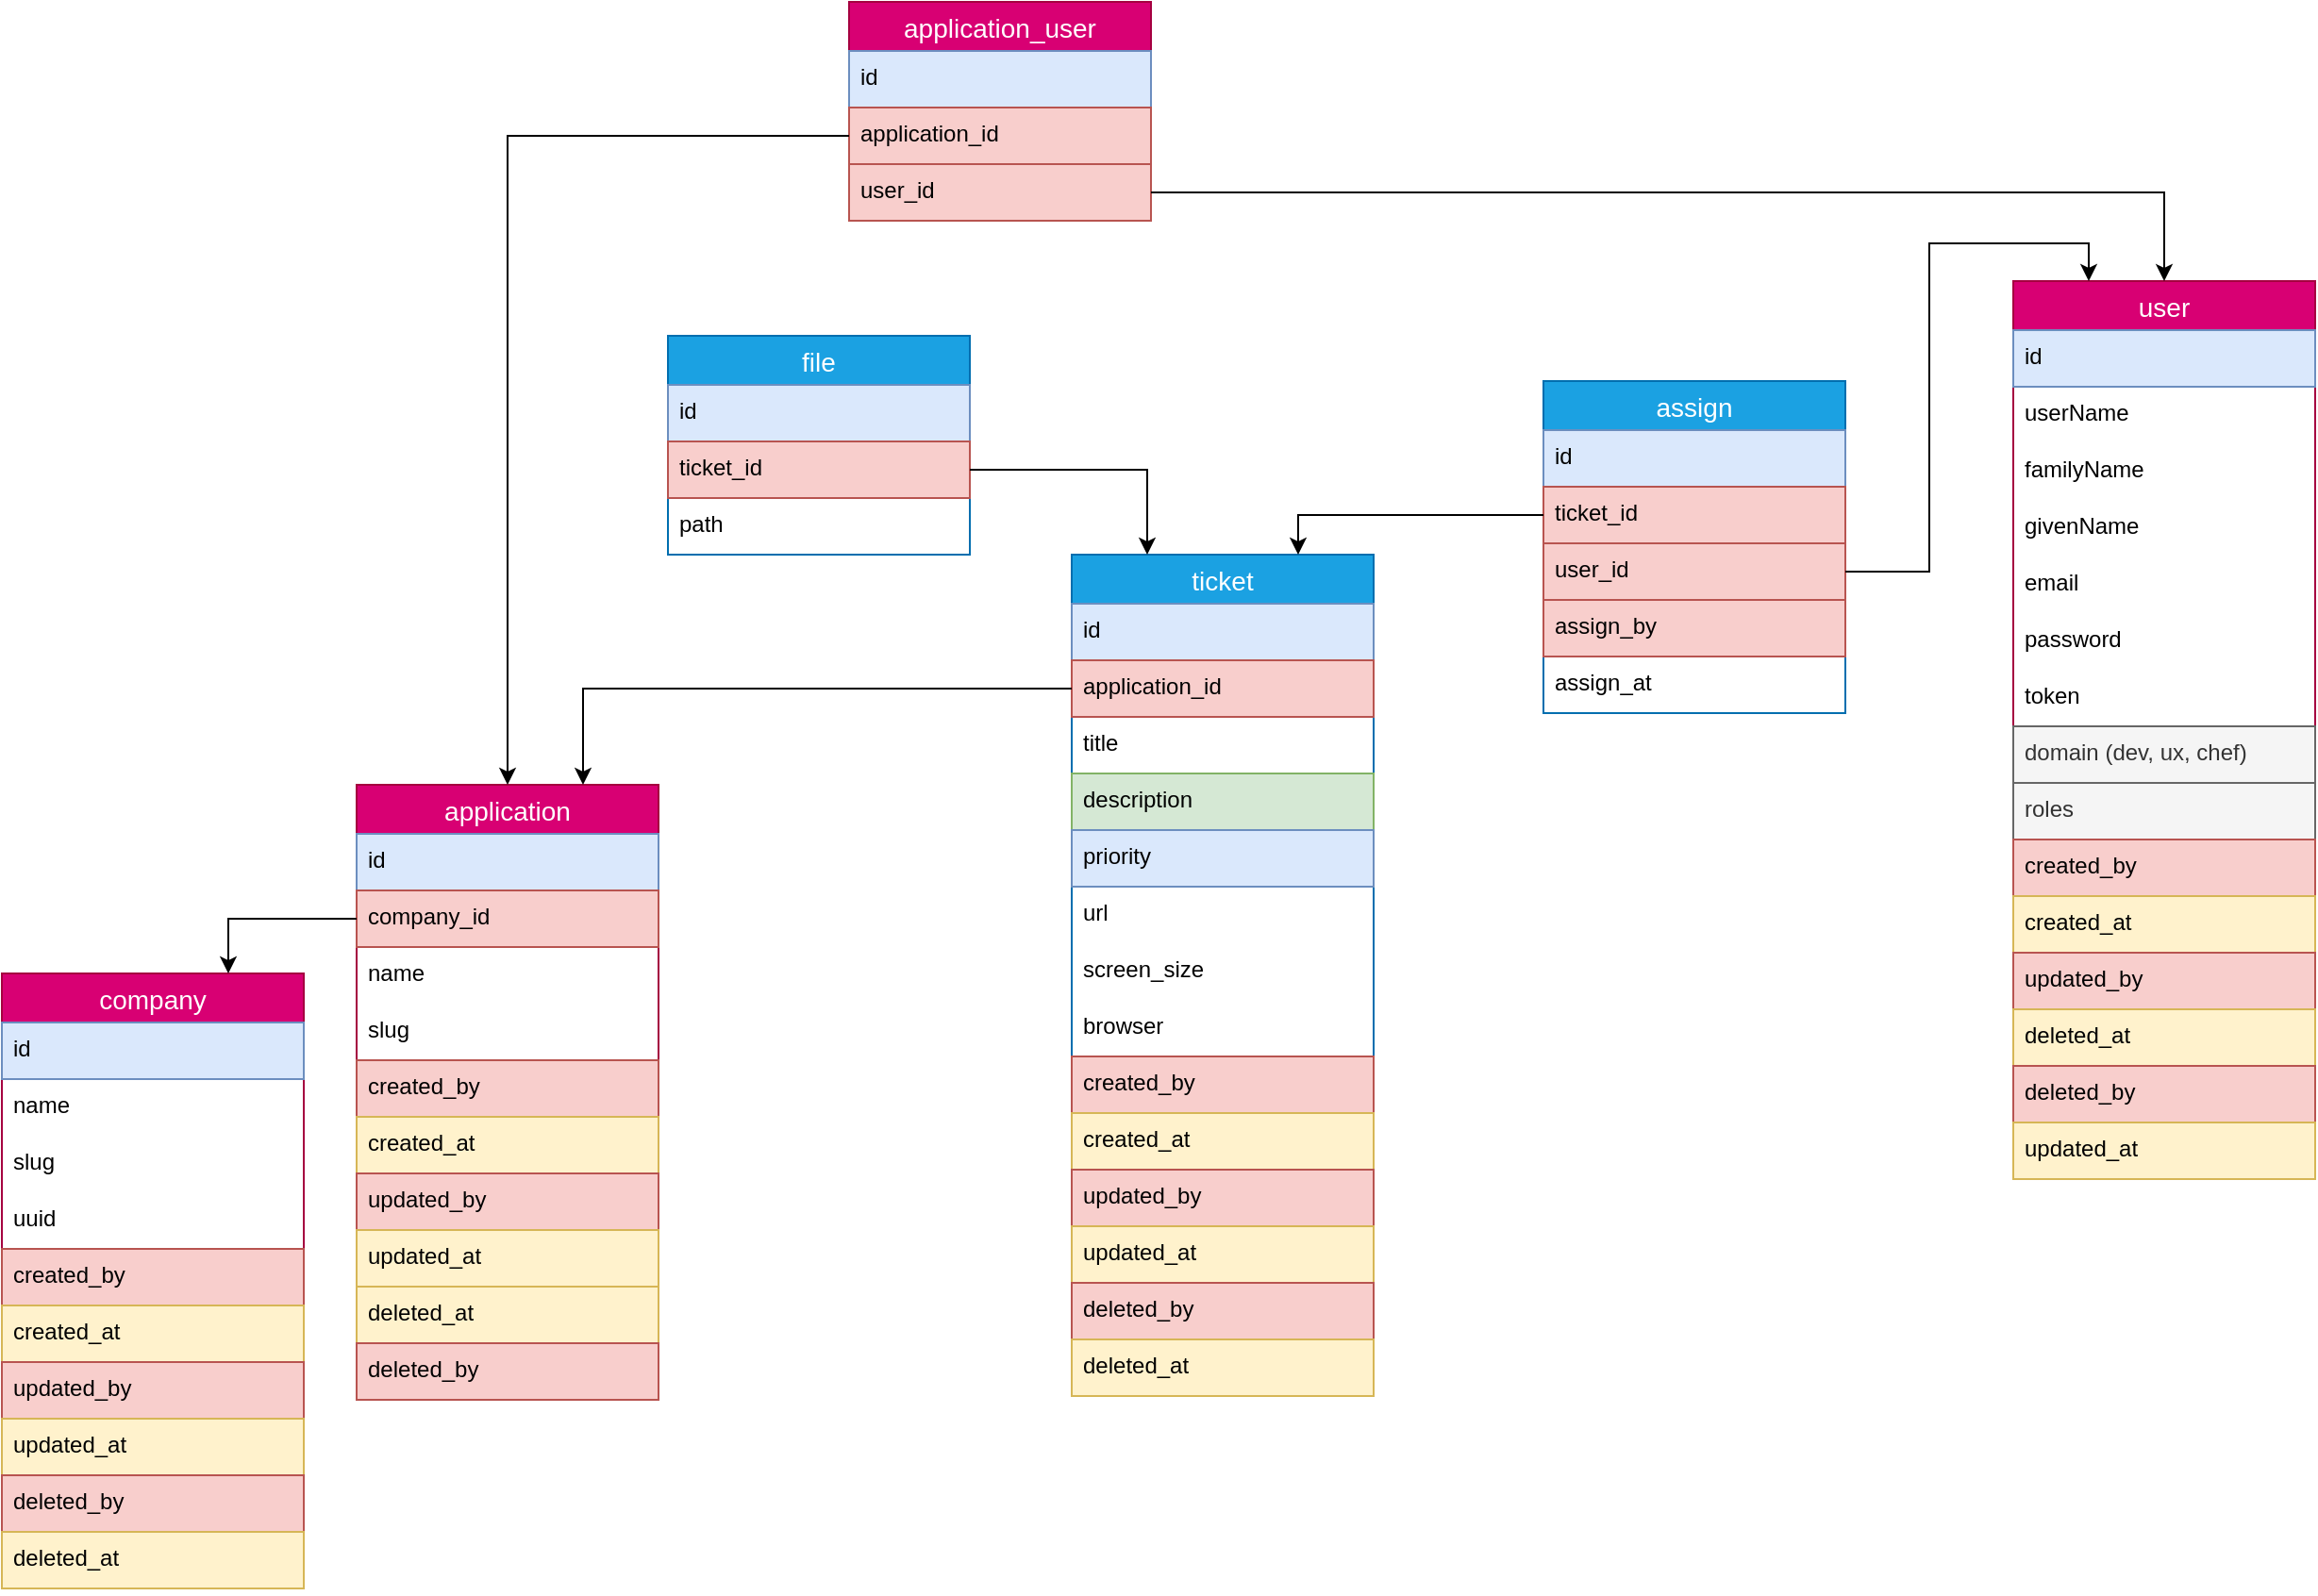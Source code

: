 <mxfile version="14.4.4" type="github">
  <diagram id="zpDyeIYlixdbQ1q_fFVs" name="Page-1">
    <mxGraphModel dx="2862" dy="1522" grid="0" gridSize="10" guides="1" tooltips="1" connect="1" arrows="1" fold="1" page="0" pageScale="1" pageWidth="850" pageHeight="1100" math="0" shadow="0">
      <root>
        <mxCell id="0" />
        <mxCell id="1" parent="0" />
        <mxCell id="COaUUVD9UXTCGy8jFDRB-1" value="company" style="swimlane;fontStyle=0;childLayout=stackLayout;horizontal=1;startSize=26;horizontalStack=0;resizeParent=1;resizeParentMax=0;resizeLast=0;collapsible=1;marginBottom=0;align=center;fontSize=14;fillColor=#d80073;strokeColor=#A50040;fontColor=#ffffff;" vertex="1" parent="1">
          <mxGeometry x="-646" y="368" width="160" height="326" as="geometry" />
        </mxCell>
        <mxCell id="COaUUVD9UXTCGy8jFDRB-2" value="id" style="text;strokeColor=#6c8ebf;fillColor=#dae8fc;spacingLeft=4;spacingRight=4;overflow=hidden;rotatable=0;points=[[0,0.5],[1,0.5]];portConstraint=eastwest;fontSize=12;" vertex="1" parent="COaUUVD9UXTCGy8jFDRB-1">
          <mxGeometry y="26" width="160" height="30" as="geometry" />
        </mxCell>
        <mxCell id="COaUUVD9UXTCGy8jFDRB-3" value="name" style="text;strokeColor=none;fillColor=none;spacingLeft=4;spacingRight=4;overflow=hidden;rotatable=0;points=[[0,0.5],[1,0.5]];portConstraint=eastwest;fontSize=12;" vertex="1" parent="COaUUVD9UXTCGy8jFDRB-1">
          <mxGeometry y="56" width="160" height="30" as="geometry" />
        </mxCell>
        <mxCell id="COaUUVD9UXTCGy8jFDRB-27" value="slug" style="text;strokeColor=none;fillColor=none;spacingLeft=4;spacingRight=4;overflow=hidden;rotatable=0;points=[[0,0.5],[1,0.5]];portConstraint=eastwest;fontSize=12;" vertex="1" parent="COaUUVD9UXTCGy8jFDRB-1">
          <mxGeometry y="86" width="160" height="30" as="geometry" />
        </mxCell>
        <mxCell id="COaUUVD9UXTCGy8jFDRB-4" value="uuid" style="text;strokeColor=none;fillColor=none;spacingLeft=4;spacingRight=4;overflow=hidden;rotatable=0;points=[[0,0.5],[1,0.5]];portConstraint=eastwest;fontSize=12;" vertex="1" parent="COaUUVD9UXTCGy8jFDRB-1">
          <mxGeometry y="116" width="160" height="30" as="geometry" />
        </mxCell>
        <mxCell id="COaUUVD9UXTCGy8jFDRB-63" value="created_by" style="text;strokeColor=#b85450;fillColor=#f8cecc;spacingLeft=4;spacingRight=4;overflow=hidden;rotatable=0;points=[[0,0.5],[1,0.5]];portConstraint=eastwest;fontSize=12;" vertex="1" parent="COaUUVD9UXTCGy8jFDRB-1">
          <mxGeometry y="146" width="160" height="30" as="geometry" />
        </mxCell>
        <mxCell id="COaUUVD9UXTCGy8jFDRB-64" value="created_at" style="text;strokeColor=#d6b656;fillColor=#fff2cc;spacingLeft=4;spacingRight=4;overflow=hidden;rotatable=0;points=[[0,0.5],[1,0.5]];portConstraint=eastwest;fontSize=12;" vertex="1" parent="COaUUVD9UXTCGy8jFDRB-1">
          <mxGeometry y="176" width="160" height="30" as="geometry" />
        </mxCell>
        <mxCell id="COaUUVD9UXTCGy8jFDRB-66" value="updated_by" style="text;strokeColor=#b85450;fillColor=#f8cecc;spacingLeft=4;spacingRight=4;overflow=hidden;rotatable=0;points=[[0,0.5],[1,0.5]];portConstraint=eastwest;fontSize=12;" vertex="1" parent="COaUUVD9UXTCGy8jFDRB-1">
          <mxGeometry y="206" width="160" height="30" as="geometry" />
        </mxCell>
        <mxCell id="COaUUVD9UXTCGy8jFDRB-65" value="updated_at" style="text;strokeColor=#d6b656;fillColor=#fff2cc;spacingLeft=4;spacingRight=4;overflow=hidden;rotatable=0;points=[[0,0.5],[1,0.5]];portConstraint=eastwest;fontSize=12;" vertex="1" parent="COaUUVD9UXTCGy8jFDRB-1">
          <mxGeometry y="236" width="160" height="30" as="geometry" />
        </mxCell>
        <mxCell id="COaUUVD9UXTCGy8jFDRB-84" value="deleted_by" style="text;strokeColor=#b85450;fillColor=#f8cecc;spacingLeft=4;spacingRight=4;overflow=hidden;rotatable=0;points=[[0,0.5],[1,0.5]];portConstraint=eastwest;fontSize=12;" vertex="1" parent="COaUUVD9UXTCGy8jFDRB-1">
          <mxGeometry y="266" width="160" height="30" as="geometry" />
        </mxCell>
        <mxCell id="COaUUVD9UXTCGy8jFDRB-85" value="deleted_at" style="text;strokeColor=#d6b656;fillColor=#fff2cc;spacingLeft=4;spacingRight=4;overflow=hidden;rotatable=0;points=[[0,0.5],[1,0.5]];portConstraint=eastwest;fontSize=12;" vertex="1" parent="COaUUVD9UXTCGy8jFDRB-1">
          <mxGeometry y="296" width="160" height="30" as="geometry" />
        </mxCell>
        <mxCell id="COaUUVD9UXTCGy8jFDRB-5" value="user" style="swimlane;fontStyle=0;childLayout=stackLayout;horizontal=1;startSize=26;horizontalStack=0;resizeParent=1;resizeParentMax=0;resizeLast=0;collapsible=1;marginBottom=0;align=center;fontSize=14;fillColor=#d80073;strokeColor=#A50040;fontColor=#ffffff;" vertex="1" parent="1">
          <mxGeometry x="420" y="1" width="160" height="476" as="geometry" />
        </mxCell>
        <mxCell id="COaUUVD9UXTCGy8jFDRB-23" value="id" style="text;strokeColor=#6c8ebf;fillColor=#dae8fc;spacingLeft=4;spacingRight=4;overflow=hidden;rotatable=0;points=[[0,0.5],[1,0.5]];portConstraint=eastwest;fontSize=12;" vertex="1" parent="COaUUVD9UXTCGy8jFDRB-5">
          <mxGeometry y="26" width="160" height="30" as="geometry" />
        </mxCell>
        <mxCell id="COaUUVD9UXTCGy8jFDRB-7" value="userName" style="text;strokeColor=none;fillColor=none;spacingLeft=4;spacingRight=4;overflow=hidden;rotatable=0;points=[[0,0.5],[1,0.5]];portConstraint=eastwest;fontSize=12;" vertex="1" parent="COaUUVD9UXTCGy8jFDRB-5">
          <mxGeometry y="56" width="160" height="30" as="geometry" />
        </mxCell>
        <mxCell id="COaUUVD9UXTCGy8jFDRB-8" value="familyName&#xa;" style="text;strokeColor=none;fillColor=none;spacingLeft=4;spacingRight=4;overflow=hidden;rotatable=0;points=[[0,0.5],[1,0.5]];portConstraint=eastwest;fontSize=12;" vertex="1" parent="COaUUVD9UXTCGy8jFDRB-5">
          <mxGeometry y="86" width="160" height="30" as="geometry" />
        </mxCell>
        <mxCell id="COaUUVD9UXTCGy8jFDRB-32" value="givenName" style="text;strokeColor=none;fillColor=none;spacingLeft=4;spacingRight=4;overflow=hidden;rotatable=0;points=[[0,0.5],[1,0.5]];portConstraint=eastwest;fontSize=12;" vertex="1" parent="COaUUVD9UXTCGy8jFDRB-5">
          <mxGeometry y="116" width="160" height="30" as="geometry" />
        </mxCell>
        <mxCell id="COaUUVD9UXTCGy8jFDRB-33" value="email" style="text;strokeColor=none;fillColor=none;spacingLeft=4;spacingRight=4;overflow=hidden;rotatable=0;points=[[0,0.5],[1,0.5]];portConstraint=eastwest;fontSize=12;" vertex="1" parent="COaUUVD9UXTCGy8jFDRB-5">
          <mxGeometry y="146" width="160" height="30" as="geometry" />
        </mxCell>
        <mxCell id="COaUUVD9UXTCGy8jFDRB-34" value="password" style="text;strokeColor=none;fillColor=none;spacingLeft=4;spacingRight=4;overflow=hidden;rotatable=0;points=[[0,0.5],[1,0.5]];portConstraint=eastwest;fontSize=12;" vertex="1" parent="COaUUVD9UXTCGy8jFDRB-5">
          <mxGeometry y="176" width="160" height="30" as="geometry" />
        </mxCell>
        <mxCell id="COaUUVD9UXTCGy8jFDRB-35" value="token" style="text;strokeColor=none;fillColor=none;spacingLeft=4;spacingRight=4;overflow=hidden;rotatable=0;points=[[0,0.5],[1,0.5]];portConstraint=eastwest;fontSize=12;" vertex="1" parent="COaUUVD9UXTCGy8jFDRB-5">
          <mxGeometry y="206" width="160" height="30" as="geometry" />
        </mxCell>
        <mxCell id="COaUUVD9UXTCGy8jFDRB-51" value="domain (dev, ux, chef)" style="text;strokeColor=#666666;fillColor=#f5f5f5;spacingLeft=4;spacingRight=4;overflow=hidden;rotatable=0;points=[[0,0.5],[1,0.5]];portConstraint=eastwest;fontSize=12;fontColor=#333333;" vertex="1" parent="COaUUVD9UXTCGy8jFDRB-5">
          <mxGeometry y="236" width="160" height="30" as="geometry" />
        </mxCell>
        <mxCell id="COaUUVD9UXTCGy8jFDRB-46" value="roles" style="text;strokeColor=#666666;fillColor=#f5f5f5;spacingLeft=4;spacingRight=4;overflow=hidden;rotatable=0;points=[[0,0.5],[1,0.5]];portConstraint=eastwest;fontSize=12;fontColor=#333333;" vertex="1" parent="COaUUVD9UXTCGy8jFDRB-5">
          <mxGeometry y="266" width="160" height="30" as="geometry" />
        </mxCell>
        <mxCell id="COaUUVD9UXTCGy8jFDRB-47" value="created_by" style="text;strokeColor=#b85450;fillColor=#f8cecc;spacingLeft=4;spacingRight=4;overflow=hidden;rotatable=0;points=[[0,0.5],[1,0.5]];portConstraint=eastwest;fontSize=12;" vertex="1" parent="COaUUVD9UXTCGy8jFDRB-5">
          <mxGeometry y="296" width="160" height="30" as="geometry" />
        </mxCell>
        <mxCell id="COaUUVD9UXTCGy8jFDRB-48" value="created_at" style="text;strokeColor=#d6b656;fillColor=#fff2cc;spacingLeft=4;spacingRight=4;overflow=hidden;rotatable=0;points=[[0,0.5],[1,0.5]];portConstraint=eastwest;fontSize=12;" vertex="1" parent="COaUUVD9UXTCGy8jFDRB-5">
          <mxGeometry y="326" width="160" height="30" as="geometry" />
        </mxCell>
        <mxCell id="COaUUVD9UXTCGy8jFDRB-91" value="updated_by" style="text;strokeColor=#b85450;fillColor=#f8cecc;spacingLeft=4;spacingRight=4;overflow=hidden;rotatable=0;points=[[0,0.5],[1,0.5]];portConstraint=eastwest;fontSize=12;" vertex="1" parent="COaUUVD9UXTCGy8jFDRB-5">
          <mxGeometry y="356" width="160" height="30" as="geometry" />
        </mxCell>
        <mxCell id="COaUUVD9UXTCGy8jFDRB-94" value="deleted_at" style="text;strokeColor=#d6b656;fillColor=#fff2cc;spacingLeft=4;spacingRight=4;overflow=hidden;rotatable=0;points=[[0,0.5],[1,0.5]];portConstraint=eastwest;fontSize=12;" vertex="1" parent="COaUUVD9UXTCGy8jFDRB-5">
          <mxGeometry y="386" width="160" height="30" as="geometry" />
        </mxCell>
        <mxCell id="COaUUVD9UXTCGy8jFDRB-93" value="deleted_by" style="text;strokeColor=#b85450;fillColor=#f8cecc;spacingLeft=4;spacingRight=4;overflow=hidden;rotatable=0;points=[[0,0.5],[1,0.5]];portConstraint=eastwest;fontSize=12;" vertex="1" parent="COaUUVD9UXTCGy8jFDRB-5">
          <mxGeometry y="416" width="160" height="30" as="geometry" />
        </mxCell>
        <mxCell id="COaUUVD9UXTCGy8jFDRB-92" value="updated_at" style="text;strokeColor=#d6b656;fillColor=#fff2cc;spacingLeft=4;spacingRight=4;overflow=hidden;rotatable=0;points=[[0,0.5],[1,0.5]];portConstraint=eastwest;fontSize=12;" vertex="1" parent="COaUUVD9UXTCGy8jFDRB-5">
          <mxGeometry y="446" width="160" height="30" as="geometry" />
        </mxCell>
        <mxCell id="COaUUVD9UXTCGy8jFDRB-10" value="application" style="swimlane;fontStyle=0;childLayout=stackLayout;horizontal=1;startSize=26;horizontalStack=0;resizeParent=1;resizeParentMax=0;resizeLast=0;collapsible=1;marginBottom=0;align=center;fontSize=14;fillColor=#d80073;strokeColor=#A50040;fontColor=#ffffff;" vertex="1" parent="1">
          <mxGeometry x="-458" y="268" width="160" height="326" as="geometry" />
        </mxCell>
        <mxCell id="COaUUVD9UXTCGy8jFDRB-24" value="id" style="text;strokeColor=#6c8ebf;fillColor=#dae8fc;spacingLeft=4;spacingRight=4;overflow=hidden;rotatable=0;points=[[0,0.5],[1,0.5]];portConstraint=eastwest;fontSize=12;" vertex="1" parent="COaUUVD9UXTCGy8jFDRB-10">
          <mxGeometry y="26" width="160" height="30" as="geometry" />
        </mxCell>
        <mxCell id="COaUUVD9UXTCGy8jFDRB-52" value="company_id" style="text;strokeColor=#b85450;fillColor=#f8cecc;spacingLeft=4;spacingRight=4;overflow=hidden;rotatable=0;points=[[0,0.5],[1,0.5]];portConstraint=eastwest;fontSize=12;" vertex="1" parent="COaUUVD9UXTCGy8jFDRB-10">
          <mxGeometry y="56" width="160" height="30" as="geometry" />
        </mxCell>
        <mxCell id="COaUUVD9UXTCGy8jFDRB-11" value="name" style="text;strokeColor=none;fillColor=none;spacingLeft=4;spacingRight=4;overflow=hidden;rotatable=0;points=[[0,0.5],[1,0.5]];portConstraint=eastwest;fontSize=12;" vertex="1" parent="COaUUVD9UXTCGy8jFDRB-10">
          <mxGeometry y="86" width="160" height="30" as="geometry" />
        </mxCell>
        <mxCell id="COaUUVD9UXTCGy8jFDRB-14" value="slug" style="text;strokeColor=none;fillColor=none;spacingLeft=4;spacingRight=4;overflow=hidden;rotatable=0;points=[[0,0.5],[1,0.5]];portConstraint=eastwest;fontSize=12;" vertex="1" parent="COaUUVD9UXTCGy8jFDRB-10">
          <mxGeometry y="116" width="160" height="30" as="geometry" />
        </mxCell>
        <mxCell id="COaUUVD9UXTCGy8jFDRB-70" value="created_by" style="text;strokeColor=#b85450;fillColor=#f8cecc;spacingLeft=4;spacingRight=4;overflow=hidden;rotatable=0;points=[[0,0.5],[1,0.5]];portConstraint=eastwest;fontSize=12;" vertex="1" parent="COaUUVD9UXTCGy8jFDRB-10">
          <mxGeometry y="146" width="160" height="30" as="geometry" />
        </mxCell>
        <mxCell id="COaUUVD9UXTCGy8jFDRB-69" value="created_at" style="text;strokeColor=#d6b656;fillColor=#fff2cc;spacingLeft=4;spacingRight=4;overflow=hidden;rotatable=0;points=[[0,0.5],[1,0.5]];portConstraint=eastwest;fontSize=12;" vertex="1" parent="COaUUVD9UXTCGy8jFDRB-10">
          <mxGeometry y="176" width="160" height="30" as="geometry" />
        </mxCell>
        <mxCell id="COaUUVD9UXTCGy8jFDRB-68" value="updated_by" style="text;strokeColor=#b85450;fillColor=#f8cecc;spacingLeft=4;spacingRight=4;overflow=hidden;rotatable=0;points=[[0,0.5],[1,0.5]];portConstraint=eastwest;fontSize=12;" vertex="1" parent="COaUUVD9UXTCGy8jFDRB-10">
          <mxGeometry y="206" width="160" height="30" as="geometry" />
        </mxCell>
        <mxCell id="COaUUVD9UXTCGy8jFDRB-67" value="updated_at" style="text;strokeColor=#d6b656;fillColor=#fff2cc;spacingLeft=4;spacingRight=4;overflow=hidden;rotatable=0;points=[[0,0.5],[1,0.5]];portConstraint=eastwest;fontSize=12;" vertex="1" parent="COaUUVD9UXTCGy8jFDRB-10">
          <mxGeometry y="236" width="160" height="30" as="geometry" />
        </mxCell>
        <mxCell id="COaUUVD9UXTCGy8jFDRB-82" value="deleted_at" style="text;strokeColor=#d6b656;fillColor=#fff2cc;spacingLeft=4;spacingRight=4;overflow=hidden;rotatable=0;points=[[0,0.5],[1,0.5]];portConstraint=eastwest;fontSize=12;" vertex="1" parent="COaUUVD9UXTCGy8jFDRB-10">
          <mxGeometry y="266" width="160" height="30" as="geometry" />
        </mxCell>
        <mxCell id="COaUUVD9UXTCGy8jFDRB-83" value="deleted_by" style="text;strokeColor=#b85450;fillColor=#f8cecc;spacingLeft=4;spacingRight=4;overflow=hidden;rotatable=0;points=[[0,0.5],[1,0.5]];portConstraint=eastwest;fontSize=12;" vertex="1" parent="COaUUVD9UXTCGy8jFDRB-10">
          <mxGeometry y="296" width="160" height="30" as="geometry" />
        </mxCell>
        <mxCell id="COaUUVD9UXTCGy8jFDRB-15" value="ticket" style="swimlane;fontStyle=0;childLayout=stackLayout;horizontal=1;startSize=26;horizontalStack=0;resizeParent=1;resizeParentMax=0;resizeLast=0;collapsible=1;marginBottom=0;align=center;fontSize=14;fillColor=#1ba1e2;strokeColor=#006EAF;fontColor=#ffffff;" vertex="1" parent="1">
          <mxGeometry x="-79" y="146" width="160" height="446" as="geometry" />
        </mxCell>
        <mxCell id="COaUUVD9UXTCGy8jFDRB-25" value="id" style="text;strokeColor=#6c8ebf;fillColor=#dae8fc;spacingLeft=4;spacingRight=4;overflow=hidden;rotatable=0;points=[[0,0.5],[1,0.5]];portConstraint=eastwest;fontSize=12;" vertex="1" parent="COaUUVD9UXTCGy8jFDRB-15">
          <mxGeometry y="26" width="160" height="30" as="geometry" />
        </mxCell>
        <mxCell id="COaUUVD9UXTCGy8jFDRB-16" value="application_id" style="text;strokeColor=#b85450;fillColor=#f8cecc;spacingLeft=4;spacingRight=4;overflow=hidden;rotatable=0;points=[[0,0.5],[1,0.5]];portConstraint=eastwest;fontSize=12;" vertex="1" parent="COaUUVD9UXTCGy8jFDRB-15">
          <mxGeometry y="56" width="160" height="30" as="geometry" />
        </mxCell>
        <mxCell id="COaUUVD9UXTCGy8jFDRB-39" value="title" style="text;strokeColor=none;fillColor=none;spacingLeft=4;spacingRight=4;overflow=hidden;rotatable=0;points=[[0,0.5],[1,0.5]];portConstraint=eastwest;fontSize=12;" vertex="1" parent="COaUUVD9UXTCGy8jFDRB-15">
          <mxGeometry y="86" width="160" height="30" as="geometry" />
        </mxCell>
        <mxCell id="COaUUVD9UXTCGy8jFDRB-17" value="description" style="text;strokeColor=#82b366;fillColor=#d5e8d4;spacingLeft=4;spacingRight=4;overflow=hidden;rotatable=0;points=[[0,0.5],[1,0.5]];portConstraint=eastwest;fontSize=12;" vertex="1" parent="COaUUVD9UXTCGy8jFDRB-15">
          <mxGeometry y="116" width="160" height="30" as="geometry" />
        </mxCell>
        <mxCell id="COaUUVD9UXTCGy8jFDRB-18" value="priority" style="text;strokeColor=#6c8ebf;fillColor=#dae8fc;spacingLeft=4;spacingRight=4;overflow=hidden;rotatable=0;points=[[0,0.5],[1,0.5]];portConstraint=eastwest;fontSize=12;" vertex="1" parent="COaUUVD9UXTCGy8jFDRB-15">
          <mxGeometry y="146" width="160" height="30" as="geometry" />
        </mxCell>
        <mxCell id="COaUUVD9UXTCGy8jFDRB-36" value="url" style="text;strokeColor=none;fillColor=none;spacingLeft=4;spacingRight=4;overflow=hidden;rotatable=0;points=[[0,0.5],[1,0.5]];portConstraint=eastwest;fontSize=12;" vertex="1" parent="COaUUVD9UXTCGy8jFDRB-15">
          <mxGeometry y="176" width="160" height="30" as="geometry" />
        </mxCell>
        <mxCell id="COaUUVD9UXTCGy8jFDRB-37" value="screen_size" style="text;strokeColor=none;fillColor=none;spacingLeft=4;spacingRight=4;overflow=hidden;rotatable=0;points=[[0,0.5],[1,0.5]];portConstraint=eastwest;fontSize=12;" vertex="1" parent="COaUUVD9UXTCGy8jFDRB-15">
          <mxGeometry y="206" width="160" height="30" as="geometry" />
        </mxCell>
        <mxCell id="COaUUVD9UXTCGy8jFDRB-38" value="browser" style="text;strokeColor=none;fillColor=none;spacingLeft=4;spacingRight=4;overflow=hidden;rotatable=0;points=[[0,0.5],[1,0.5]];portConstraint=eastwest;fontSize=12;" vertex="1" parent="COaUUVD9UXTCGy8jFDRB-15">
          <mxGeometry y="236" width="160" height="30" as="geometry" />
        </mxCell>
        <mxCell id="COaUUVD9UXTCGy8jFDRB-44" value="created_by" style="text;strokeColor=#b85450;fillColor=#f8cecc;spacingLeft=4;spacingRight=4;overflow=hidden;rotatable=0;points=[[0,0.5],[1,0.5]];portConstraint=eastwest;fontSize=12;" vertex="1" parent="COaUUVD9UXTCGy8jFDRB-15">
          <mxGeometry y="266" width="160" height="30" as="geometry" />
        </mxCell>
        <mxCell id="COaUUVD9UXTCGy8jFDRB-45" value="created_at" style="text;strokeColor=#d6b656;fillColor=#fff2cc;spacingLeft=4;spacingRight=4;overflow=hidden;rotatable=0;points=[[0,0.5],[1,0.5]];portConstraint=eastwest;fontSize=12;" vertex="1" parent="COaUUVD9UXTCGy8jFDRB-15">
          <mxGeometry y="296" width="160" height="30" as="geometry" />
        </mxCell>
        <mxCell id="COaUUVD9UXTCGy8jFDRB-49" value="updated_by" style="text;strokeColor=#b85450;fillColor=#f8cecc;spacingLeft=4;spacingRight=4;overflow=hidden;rotatable=0;points=[[0,0.5],[1,0.5]];portConstraint=eastwest;fontSize=12;" vertex="1" parent="COaUUVD9UXTCGy8jFDRB-15">
          <mxGeometry y="326" width="160" height="30" as="geometry" />
        </mxCell>
        <mxCell id="COaUUVD9UXTCGy8jFDRB-50" value="updated_at" style="text;strokeColor=#d6b656;fillColor=#fff2cc;spacingLeft=4;spacingRight=4;overflow=hidden;rotatable=0;points=[[0,0.5],[1,0.5]];portConstraint=eastwest;fontSize=12;" vertex="1" parent="COaUUVD9UXTCGy8jFDRB-15">
          <mxGeometry y="356" width="160" height="30" as="geometry" />
        </mxCell>
        <mxCell id="COaUUVD9UXTCGy8jFDRB-89" value="deleted_by" style="text;strokeColor=#b85450;fillColor=#f8cecc;spacingLeft=4;spacingRight=4;overflow=hidden;rotatable=0;points=[[0,0.5],[1,0.5]];portConstraint=eastwest;fontSize=12;" vertex="1" parent="COaUUVD9UXTCGy8jFDRB-15">
          <mxGeometry y="386" width="160" height="30" as="geometry" />
        </mxCell>
        <mxCell id="COaUUVD9UXTCGy8jFDRB-90" value="deleted_at" style="text;strokeColor=#d6b656;fillColor=#fff2cc;spacingLeft=4;spacingRight=4;overflow=hidden;rotatable=0;points=[[0,0.5],[1,0.5]];portConstraint=eastwest;fontSize=12;" vertex="1" parent="COaUUVD9UXTCGy8jFDRB-15">
          <mxGeometry y="416" width="160" height="30" as="geometry" />
        </mxCell>
        <mxCell id="COaUUVD9UXTCGy8jFDRB-19" value="file" style="swimlane;fontStyle=0;childLayout=stackLayout;horizontal=1;startSize=26;horizontalStack=0;resizeParent=1;resizeParentMax=0;resizeLast=0;collapsible=1;marginBottom=0;align=center;fontSize=14;fillColor=#1ba1e2;strokeColor=#006EAF;fontColor=#ffffff;" vertex="1" parent="1">
          <mxGeometry x="-293" y="30" width="160" height="116" as="geometry" />
        </mxCell>
        <mxCell id="COaUUVD9UXTCGy8jFDRB-26" value="id" style="text;strokeColor=#6c8ebf;fillColor=#dae8fc;spacingLeft=4;spacingRight=4;overflow=hidden;rotatable=0;points=[[0,0.5],[1,0.5]];portConstraint=eastwest;fontSize=12;" vertex="1" parent="COaUUVD9UXTCGy8jFDRB-19">
          <mxGeometry y="26" width="160" height="30" as="geometry" />
        </mxCell>
        <mxCell id="COaUUVD9UXTCGy8jFDRB-20" value="ticket_id" style="text;strokeColor=#b85450;fillColor=#f8cecc;spacingLeft=4;spacingRight=4;overflow=hidden;rotatable=0;points=[[0,0.5],[1,0.5]];portConstraint=eastwest;fontSize=12;" vertex="1" parent="COaUUVD9UXTCGy8jFDRB-19">
          <mxGeometry y="56" width="160" height="30" as="geometry" />
        </mxCell>
        <mxCell id="COaUUVD9UXTCGy8jFDRB-21" value="path" style="text;strokeColor=none;fillColor=none;spacingLeft=4;spacingRight=4;overflow=hidden;rotatable=0;points=[[0,0.5],[1,0.5]];portConstraint=eastwest;fontSize=12;" vertex="1" parent="COaUUVD9UXTCGy8jFDRB-19">
          <mxGeometry y="86" width="160" height="30" as="geometry" />
        </mxCell>
        <mxCell id="COaUUVD9UXTCGy8jFDRB-28" value="application_user" style="swimlane;fontStyle=0;childLayout=stackLayout;horizontal=1;startSize=26;horizontalStack=0;resizeParent=1;resizeParentMax=0;resizeLast=0;collapsible=1;marginBottom=0;align=center;fontSize=14;fillColor=#d80073;strokeColor=#A50040;fontColor=#ffffff;" vertex="1" parent="1">
          <mxGeometry x="-197" y="-147" width="160" height="116" as="geometry" />
        </mxCell>
        <mxCell id="COaUUVD9UXTCGy8jFDRB-29" value="id" style="text;strokeColor=#6c8ebf;fillColor=#dae8fc;spacingLeft=4;spacingRight=4;overflow=hidden;rotatable=0;points=[[0,0.5],[1,0.5]];portConstraint=eastwest;fontSize=12;" vertex="1" parent="COaUUVD9UXTCGy8jFDRB-28">
          <mxGeometry y="26" width="160" height="30" as="geometry" />
        </mxCell>
        <mxCell id="COaUUVD9UXTCGy8jFDRB-30" value="application_id" style="text;strokeColor=#b85450;fillColor=#f8cecc;spacingLeft=4;spacingRight=4;overflow=hidden;rotatable=0;points=[[0,0.5],[1,0.5]];portConstraint=eastwest;fontSize=12;" vertex="1" parent="COaUUVD9UXTCGy8jFDRB-28">
          <mxGeometry y="56" width="160" height="30" as="geometry" />
        </mxCell>
        <mxCell id="COaUUVD9UXTCGy8jFDRB-31" value="user_id" style="text;strokeColor=#b85450;fillColor=#f8cecc;spacingLeft=4;spacingRight=4;overflow=hidden;rotatable=0;points=[[0,0.5],[1,0.5]];portConstraint=eastwest;fontSize=12;" vertex="1" parent="COaUUVD9UXTCGy8jFDRB-28">
          <mxGeometry y="86" width="160" height="30" as="geometry" />
        </mxCell>
        <mxCell id="COaUUVD9UXTCGy8jFDRB-40" value="assign" style="swimlane;fontStyle=0;childLayout=stackLayout;horizontal=1;startSize=26;horizontalStack=0;resizeParent=1;resizeParentMax=0;resizeLast=0;collapsible=1;marginBottom=0;align=center;fontSize=14;fillColor=#1ba1e2;strokeColor=#006EAF;fontColor=#ffffff;" vertex="1" parent="1">
          <mxGeometry x="171" y="54" width="160" height="176" as="geometry" />
        </mxCell>
        <mxCell id="COaUUVD9UXTCGy8jFDRB-41" value="id" style="text;strokeColor=#6c8ebf;fillColor=#dae8fc;spacingLeft=4;spacingRight=4;overflow=hidden;rotatable=0;points=[[0,0.5],[1,0.5]];portConstraint=eastwest;fontSize=12;" vertex="1" parent="COaUUVD9UXTCGy8jFDRB-40">
          <mxGeometry y="26" width="160" height="30" as="geometry" />
        </mxCell>
        <mxCell id="COaUUVD9UXTCGy8jFDRB-42" value="ticket_id" style="text;strokeColor=#b85450;fillColor=#f8cecc;spacingLeft=4;spacingRight=4;overflow=hidden;rotatable=0;points=[[0,0.5],[1,0.5]];portConstraint=eastwest;fontSize=12;" vertex="1" parent="COaUUVD9UXTCGy8jFDRB-40">
          <mxGeometry y="56" width="160" height="30" as="geometry" />
        </mxCell>
        <mxCell id="COaUUVD9UXTCGy8jFDRB-43" value="user_id" style="text;strokeColor=#b85450;fillColor=#f8cecc;spacingLeft=4;spacingRight=4;overflow=hidden;rotatable=0;points=[[0,0.5],[1,0.5]];portConstraint=eastwest;fontSize=12;" vertex="1" parent="COaUUVD9UXTCGy8jFDRB-40">
          <mxGeometry y="86" width="160" height="30" as="geometry" />
        </mxCell>
        <mxCell id="COaUUVD9UXTCGy8jFDRB-71" value="assign_by" style="text;strokeColor=#b85450;fillColor=#f8cecc;spacingLeft=4;spacingRight=4;overflow=hidden;rotatable=0;points=[[0,0.5],[1,0.5]];portConstraint=eastwest;fontSize=12;" vertex="1" parent="COaUUVD9UXTCGy8jFDRB-40">
          <mxGeometry y="116" width="160" height="30" as="geometry" />
        </mxCell>
        <mxCell id="COaUUVD9UXTCGy8jFDRB-72" value="assign_at" style="text;strokeColor=none;fillColor=none;spacingLeft=4;spacingRight=4;overflow=hidden;rotatable=0;points=[[0,0.5],[1,0.5]];portConstraint=eastwest;fontSize=12;" vertex="1" parent="COaUUVD9UXTCGy8jFDRB-40">
          <mxGeometry y="146" width="160" height="30" as="geometry" />
        </mxCell>
        <mxCell id="COaUUVD9UXTCGy8jFDRB-56" style="edgeStyle=orthogonalEdgeStyle;rounded=0;orthogonalLoop=1;jettySize=auto;html=1;exitX=1;exitY=0.5;exitDx=0;exitDy=0;entryX=0.25;entryY=0;entryDx=0;entryDy=0;" edge="1" parent="1" source="COaUUVD9UXTCGy8jFDRB-20" target="COaUUVD9UXTCGy8jFDRB-15">
          <mxGeometry relative="1" as="geometry" />
        </mxCell>
        <mxCell id="COaUUVD9UXTCGy8jFDRB-57" style="edgeStyle=orthogonalEdgeStyle;rounded=0;orthogonalLoop=1;jettySize=auto;html=1;entryX=0.75;entryY=0;entryDx=0;entryDy=0;" edge="1" parent="1" source="COaUUVD9UXTCGy8jFDRB-16" target="COaUUVD9UXTCGy8jFDRB-10">
          <mxGeometry relative="1" as="geometry">
            <Array as="points">
              <mxPoint x="-338" y="217" />
            </Array>
          </mxGeometry>
        </mxCell>
        <mxCell id="COaUUVD9UXTCGy8jFDRB-58" style="edgeStyle=orthogonalEdgeStyle;rounded=0;orthogonalLoop=1;jettySize=auto;html=1;entryX=0.75;entryY=0;entryDx=0;entryDy=0;" edge="1" parent="1" source="COaUUVD9UXTCGy8jFDRB-52" target="COaUUVD9UXTCGy8jFDRB-1">
          <mxGeometry relative="1" as="geometry" />
        </mxCell>
        <mxCell id="COaUUVD9UXTCGy8jFDRB-59" style="edgeStyle=orthogonalEdgeStyle;rounded=0;orthogonalLoop=1;jettySize=auto;html=1;entryX=0.5;entryY=0;entryDx=0;entryDy=0;" edge="1" parent="1" source="COaUUVD9UXTCGy8jFDRB-30" target="COaUUVD9UXTCGy8jFDRB-10">
          <mxGeometry relative="1" as="geometry">
            <mxPoint x="-321" y="80" as="sourcePoint" />
          </mxGeometry>
        </mxCell>
        <mxCell id="COaUUVD9UXTCGy8jFDRB-61" style="edgeStyle=orthogonalEdgeStyle;rounded=0;orthogonalLoop=1;jettySize=auto;html=1;entryX=0.75;entryY=0;entryDx=0;entryDy=0;" edge="1" parent="1" source="COaUUVD9UXTCGy8jFDRB-42" target="COaUUVD9UXTCGy8jFDRB-15">
          <mxGeometry relative="1" as="geometry" />
        </mxCell>
        <mxCell id="COaUUVD9UXTCGy8jFDRB-75" style="edgeStyle=orthogonalEdgeStyle;rounded=0;orthogonalLoop=1;jettySize=auto;html=1;" edge="1" parent="1" source="COaUUVD9UXTCGy8jFDRB-31" target="COaUUVD9UXTCGy8jFDRB-5">
          <mxGeometry relative="1" as="geometry" />
        </mxCell>
        <mxCell id="COaUUVD9UXTCGy8jFDRB-76" style="edgeStyle=orthogonalEdgeStyle;rounded=0;orthogonalLoop=1;jettySize=auto;html=1;entryX=0.25;entryY=0;entryDx=0;entryDy=0;" edge="1" parent="1" source="COaUUVD9UXTCGy8jFDRB-43" target="COaUUVD9UXTCGy8jFDRB-5">
          <mxGeometry relative="1" as="geometry" />
        </mxCell>
      </root>
    </mxGraphModel>
  </diagram>
</mxfile>
